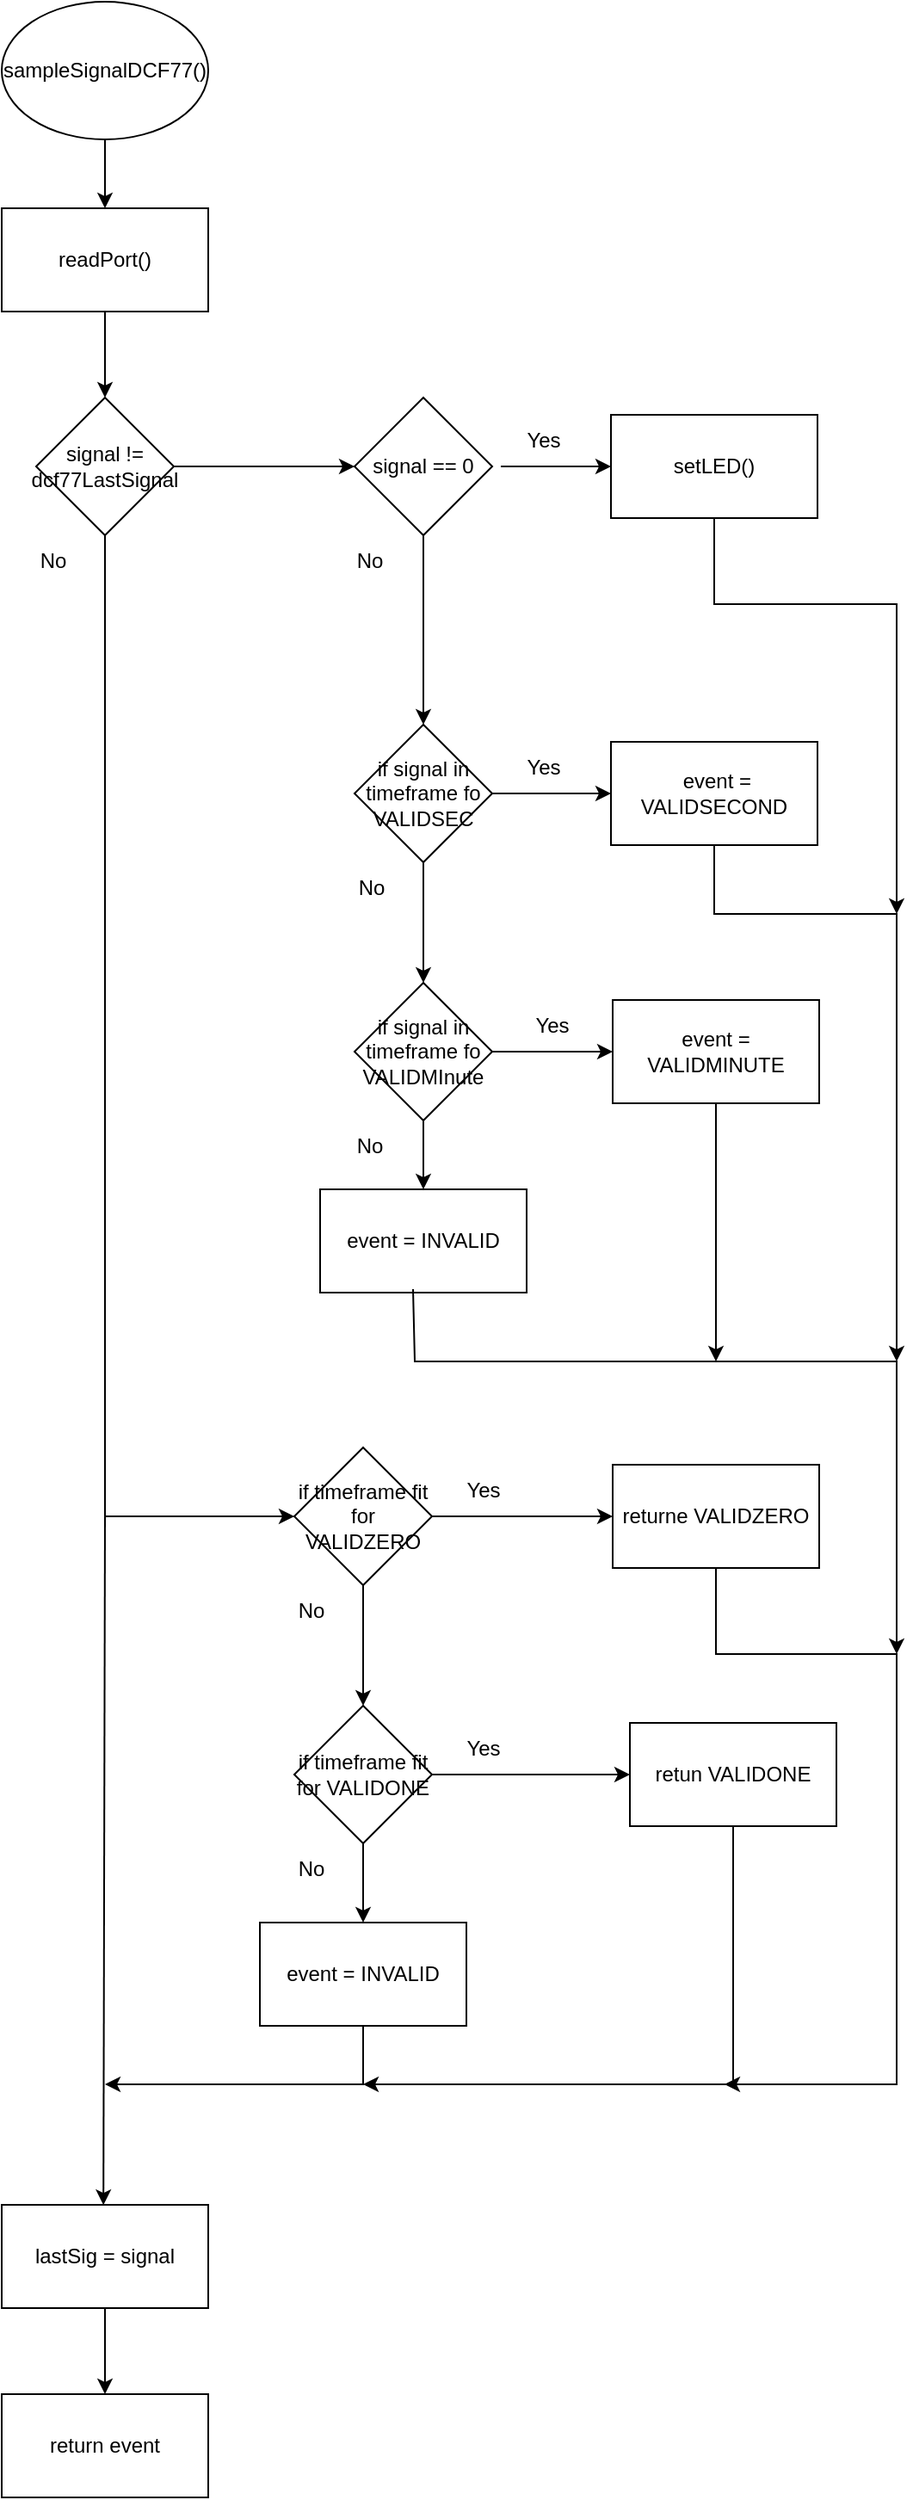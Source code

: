 <mxfile version="27.1.6">
  <diagram name="Seite-1" id="vKhFG0yD0sFM96mjJ53Z">
    <mxGraphModel dx="1375" dy="751" grid="1" gridSize="10" guides="1" tooltips="1" connect="1" arrows="1" fold="1" page="1" pageScale="1" pageWidth="827" pageHeight="1169" math="0" shadow="0">
      <root>
        <mxCell id="0" />
        <mxCell id="1" parent="0" />
        <mxCell id="20T_Re2GiVwvicuBMbkh-154" value="sampleSignalDCF77()" style="ellipse;whiteSpace=wrap;html=1;" parent="1" vertex="1">
          <mxGeometry x="110" y="40" width="120" height="80" as="geometry" />
        </mxCell>
        <mxCell id="20T_Re2GiVwvicuBMbkh-158" value="" style="endArrow=classic;html=1;rounded=0;exitX=0.5;exitY=1;exitDx=0;exitDy=0;entryX=0.5;entryY=0;entryDx=0;entryDy=0;" parent="1" source="20T_Re2GiVwvicuBMbkh-154" edge="1">
          <mxGeometry width="50" height="50" relative="1" as="geometry">
            <mxPoint x="390" y="140" as="sourcePoint" />
            <mxPoint x="170" y="160" as="targetPoint" />
          </mxGeometry>
        </mxCell>
        <mxCell id="Y51w3mguZFX1YrZZVSc8-1" value="" style="edgeStyle=orthogonalEdgeStyle;rounded=0;orthogonalLoop=1;jettySize=auto;html=1;" edge="1" parent="1" source="20T_Re2GiVwvicuBMbkh-161" target="20T_Re2GiVwvicuBMbkh-165">
          <mxGeometry relative="1" as="geometry" />
        </mxCell>
        <mxCell id="20T_Re2GiVwvicuBMbkh-161" value="readPort()" style="rounded=0;whiteSpace=wrap;html=1;" parent="1" vertex="1">
          <mxGeometry x="110" y="160" width="120" height="60" as="geometry" />
        </mxCell>
        <mxCell id="20T_Re2GiVwvicuBMbkh-165" value="signal != dcf77LastSignal" style="rhombus;whiteSpace=wrap;html=1;" parent="1" vertex="1">
          <mxGeometry x="130" y="270" width="80" height="80" as="geometry" />
        </mxCell>
        <mxCell id="20T_Re2GiVwvicuBMbkh-166" value="" style="endArrow=classic;html=1;rounded=0;exitX=1;exitY=0.5;exitDx=0;exitDy=0;" parent="1" source="20T_Re2GiVwvicuBMbkh-165" target="20T_Re2GiVwvicuBMbkh-167" edge="1">
          <mxGeometry width="50" height="50" relative="1" as="geometry">
            <mxPoint x="390" y="280" as="sourcePoint" />
            <mxPoint x="440" y="230" as="targetPoint" />
          </mxGeometry>
        </mxCell>
        <mxCell id="20T_Re2GiVwvicuBMbkh-167" value="signal == 0" style="rhombus;whiteSpace=wrap;html=1;" parent="1" vertex="1">
          <mxGeometry x="315" y="270" width="80" height="80" as="geometry" />
        </mxCell>
        <mxCell id="20T_Re2GiVwvicuBMbkh-168" value="" style="endArrow=classic;html=1;rounded=0;" parent="1" target="20T_Re2GiVwvicuBMbkh-169" edge="1">
          <mxGeometry width="50" height="50" relative="1" as="geometry">
            <mxPoint x="400" y="310" as="sourcePoint" />
            <mxPoint x="500" y="310" as="targetPoint" />
          </mxGeometry>
        </mxCell>
        <mxCell id="20T_Re2GiVwvicuBMbkh-169" value="setLED()" style="rounded=0;whiteSpace=wrap;html=1;" parent="1" vertex="1">
          <mxGeometry x="464" y="280" width="120" height="60" as="geometry" />
        </mxCell>
        <mxCell id="20T_Re2GiVwvicuBMbkh-170" value="" style="endArrow=classic;html=1;rounded=0;exitX=0.5;exitY=1;exitDx=0;exitDy=0;" parent="1" source="20T_Re2GiVwvicuBMbkh-167" target="20T_Re2GiVwvicuBMbkh-171" edge="1">
          <mxGeometry width="50" height="50" relative="1" as="geometry">
            <mxPoint x="390" y="580" as="sourcePoint" />
            <mxPoint x="440" y="530" as="targetPoint" />
          </mxGeometry>
        </mxCell>
        <mxCell id="20T_Re2GiVwvicuBMbkh-171" value="if signal in timeframe fo VALIDSEC" style="rhombus;whiteSpace=wrap;html=1;" parent="1" vertex="1">
          <mxGeometry x="315" y="460" width="80" height="80" as="geometry" />
        </mxCell>
        <mxCell id="20T_Re2GiVwvicuBMbkh-172" value="" style="endArrow=classic;html=1;rounded=0;exitX=1;exitY=0.5;exitDx=0;exitDy=0;" parent="1" source="20T_Re2GiVwvicuBMbkh-171" target="20T_Re2GiVwvicuBMbkh-174" edge="1">
          <mxGeometry width="50" height="50" relative="1" as="geometry">
            <mxPoint x="390" y="580" as="sourcePoint" />
            <mxPoint x="490" y="500" as="targetPoint" />
          </mxGeometry>
        </mxCell>
        <mxCell id="20T_Re2GiVwvicuBMbkh-173" value="" style="endArrow=classic;html=1;rounded=0;exitX=0.5;exitY=1;exitDx=0;exitDy=0;" parent="1" source="20T_Re2GiVwvicuBMbkh-171" target="20T_Re2GiVwvicuBMbkh-175" edge="1">
          <mxGeometry width="50" height="50" relative="1" as="geometry">
            <mxPoint x="390" y="580" as="sourcePoint" />
            <mxPoint x="355" y="610" as="targetPoint" />
          </mxGeometry>
        </mxCell>
        <mxCell id="20T_Re2GiVwvicuBMbkh-174" value="&amp;nbsp;event = VALIDSECOND" style="rounded=0;whiteSpace=wrap;html=1;" parent="1" vertex="1">
          <mxGeometry x="464" y="470" width="120" height="60" as="geometry" />
        </mxCell>
        <mxCell id="20T_Re2GiVwvicuBMbkh-175" value="if signal in timeframe fo VALIDMInute" style="rhombus;whiteSpace=wrap;html=1;" parent="1" vertex="1">
          <mxGeometry x="315" y="610" width="80" height="80" as="geometry" />
        </mxCell>
        <mxCell id="20T_Re2GiVwvicuBMbkh-176" value="" style="endArrow=classic;html=1;rounded=0;exitX=0.5;exitY=1;exitDx=0;exitDy=0;entryX=0.5;entryY=0;entryDx=0;entryDy=0;" parent="1" source="20T_Re2GiVwvicuBMbkh-175" target="20T_Re2GiVwvicuBMbkh-177" edge="1">
          <mxGeometry width="50" height="50" relative="1" as="geometry">
            <mxPoint x="390" y="680" as="sourcePoint" />
            <mxPoint x="355" y="730" as="targetPoint" />
          </mxGeometry>
        </mxCell>
        <mxCell id="20T_Re2GiVwvicuBMbkh-177" value="event = INVALID" style="rounded=0;whiteSpace=wrap;html=1;" parent="1" vertex="1">
          <mxGeometry x="295" y="730" width="120" height="60" as="geometry" />
        </mxCell>
        <mxCell id="20T_Re2GiVwvicuBMbkh-178" value="" style="endArrow=classic;html=1;rounded=0;exitX=1;exitY=0.5;exitDx=0;exitDy=0;" parent="1" source="20T_Re2GiVwvicuBMbkh-175" target="20T_Re2GiVwvicuBMbkh-179" edge="1">
          <mxGeometry width="50" height="50" relative="1" as="geometry">
            <mxPoint x="390" y="680" as="sourcePoint" />
            <mxPoint x="440" y="630" as="targetPoint" />
          </mxGeometry>
        </mxCell>
        <mxCell id="20T_Re2GiVwvicuBMbkh-179" value="event = VALIDMINUTE" style="rounded=0;whiteSpace=wrap;html=1;" parent="1" vertex="1">
          <mxGeometry x="465" y="620" width="120" height="60" as="geometry" />
        </mxCell>
        <mxCell id="20T_Re2GiVwvicuBMbkh-180" value="" style="endArrow=classic;html=1;rounded=0;exitX=0.5;exitY=1;exitDx=0;exitDy=0;entryX=0;entryY=0.5;entryDx=0;entryDy=0;" parent="1" source="20T_Re2GiVwvicuBMbkh-165" target="20T_Re2GiVwvicuBMbkh-181" edge="1">
          <mxGeometry width="50" height="50" relative="1" as="geometry">
            <mxPoint x="390" y="680" as="sourcePoint" />
            <mxPoint x="170" y="880" as="targetPoint" />
            <Array as="points">
              <mxPoint x="170" y="920" />
            </Array>
          </mxGeometry>
        </mxCell>
        <mxCell id="20T_Re2GiVwvicuBMbkh-181" value="if timeframe fit for VALIDZERO" style="rhombus;whiteSpace=wrap;html=1;" parent="1" vertex="1">
          <mxGeometry x="280" y="880" width="80" height="80" as="geometry" />
        </mxCell>
        <mxCell id="20T_Re2GiVwvicuBMbkh-182" value="if timeframe fit for VALIDONE" style="rhombus;whiteSpace=wrap;html=1;" parent="1" vertex="1">
          <mxGeometry x="280" y="1030" width="80" height="80" as="geometry" />
        </mxCell>
        <mxCell id="20T_Re2GiVwvicuBMbkh-183" value="" style="endArrow=classic;html=1;rounded=0;exitX=0.5;exitY=1;exitDx=0;exitDy=0;entryX=0.5;entryY=0;entryDx=0;entryDy=0;" parent="1" source="20T_Re2GiVwvicuBMbkh-181" target="20T_Re2GiVwvicuBMbkh-182" edge="1">
          <mxGeometry width="50" height="50" relative="1" as="geometry">
            <mxPoint x="540" y="980" as="sourcePoint" />
            <mxPoint x="590" y="930" as="targetPoint" />
          </mxGeometry>
        </mxCell>
        <mxCell id="20T_Re2GiVwvicuBMbkh-184" value="" style="endArrow=classic;html=1;rounded=0;exitX=0.5;exitY=1;exitDx=0;exitDy=0;entryX=0.5;entryY=0;entryDx=0;entryDy=0;" parent="1" source="20T_Re2GiVwvicuBMbkh-182" target="20T_Re2GiVwvicuBMbkh-185" edge="1">
          <mxGeometry width="50" height="50" relative="1" as="geometry">
            <mxPoint x="540" y="980" as="sourcePoint" />
            <mxPoint x="320" y="1200" as="targetPoint" />
          </mxGeometry>
        </mxCell>
        <mxCell id="20T_Re2GiVwvicuBMbkh-185" value="event = INVALID" style="rounded=0;whiteSpace=wrap;html=1;" parent="1" vertex="1">
          <mxGeometry x="260" y="1156" width="120" height="60" as="geometry" />
        </mxCell>
        <mxCell id="20T_Re2GiVwvicuBMbkh-186" value="" style="endArrow=classic;html=1;rounded=0;" parent="1" edge="1">
          <mxGeometry width="50" height="50" relative="1" as="geometry">
            <mxPoint x="170" y="920" as="sourcePoint" />
            <mxPoint x="169.091" y="1320.091" as="targetPoint" />
          </mxGeometry>
        </mxCell>
        <mxCell id="20T_Re2GiVwvicuBMbkh-187" value="return event" style="rounded=0;whiteSpace=wrap;html=1;" parent="1" vertex="1">
          <mxGeometry x="110" y="1430" width="120" height="60" as="geometry" />
        </mxCell>
        <mxCell id="20T_Re2GiVwvicuBMbkh-188" value="" style="endArrow=classic;html=1;rounded=0;exitX=1;exitY=0.5;exitDx=0;exitDy=0;" parent="1" source="20T_Re2GiVwvicuBMbkh-181" target="20T_Re2GiVwvicuBMbkh-189" edge="1">
          <mxGeometry width="50" height="50" relative="1" as="geometry">
            <mxPoint x="390" y="990" as="sourcePoint" />
            <mxPoint x="440" y="940" as="targetPoint" />
          </mxGeometry>
        </mxCell>
        <mxCell id="20T_Re2GiVwvicuBMbkh-189" value="returne VALIDZERO" style="rounded=0;whiteSpace=wrap;html=1;" parent="1" vertex="1">
          <mxGeometry x="465" y="890" width="120" height="60" as="geometry" />
        </mxCell>
        <mxCell id="20T_Re2GiVwvicuBMbkh-190" value="" style="endArrow=classic;html=1;rounded=0;exitX=1;exitY=0.5;exitDx=0;exitDy=0;" parent="1" source="20T_Re2GiVwvicuBMbkh-182" target="20T_Re2GiVwvicuBMbkh-191" edge="1">
          <mxGeometry width="50" height="50" relative="1" as="geometry">
            <mxPoint x="390" y="990" as="sourcePoint" />
            <mxPoint x="440" y="940" as="targetPoint" />
          </mxGeometry>
        </mxCell>
        <mxCell id="20T_Re2GiVwvicuBMbkh-191" value="retun VALIDONE" style="rounded=0;whiteSpace=wrap;html=1;" parent="1" vertex="1">
          <mxGeometry x="475" y="1040" width="120" height="60" as="geometry" />
        </mxCell>
        <mxCell id="20T_Re2GiVwvicuBMbkh-192" value="" style="endArrow=classic;html=1;rounded=0;exitX=0.5;exitY=1;exitDx=0;exitDy=0;" parent="1" source="20T_Re2GiVwvicuBMbkh-185" edge="1">
          <mxGeometry width="50" height="50" relative="1" as="geometry">
            <mxPoint x="390" y="1190" as="sourcePoint" />
            <mxPoint x="170" y="1250" as="targetPoint" />
            <Array as="points">
              <mxPoint x="320" y="1250" />
            </Array>
          </mxGeometry>
        </mxCell>
        <mxCell id="20T_Re2GiVwvicuBMbkh-193" value="" style="endArrow=classic;html=1;rounded=0;exitX=0.5;exitY=1;exitDx=0;exitDy=0;" parent="1" source="20T_Re2GiVwvicuBMbkh-191" edge="1">
          <mxGeometry width="50" height="50" relative="1" as="geometry">
            <mxPoint x="390" y="1190" as="sourcePoint" />
            <mxPoint x="320" y="1250" as="targetPoint" />
            <Array as="points">
              <mxPoint x="535" y="1250" />
            </Array>
          </mxGeometry>
        </mxCell>
        <mxCell id="20T_Re2GiVwvicuBMbkh-194" value="" style="endArrow=classic;html=1;rounded=0;exitX=0.5;exitY=1;exitDx=0;exitDy=0;" parent="1" source="20T_Re2GiVwvicuBMbkh-189" edge="1">
          <mxGeometry width="50" height="50" relative="1" as="geometry">
            <mxPoint x="390" y="1190" as="sourcePoint" />
            <mxPoint x="530" y="1250" as="targetPoint" />
            <Array as="points">
              <mxPoint x="525" y="1000" />
              <mxPoint x="630" y="1000" />
              <mxPoint x="630" y="1250" />
            </Array>
          </mxGeometry>
        </mxCell>
        <mxCell id="20T_Re2GiVwvicuBMbkh-195" value="" style="endArrow=classic;html=1;rounded=0;exitX=0.45;exitY=0.967;exitDx=0;exitDy=0;exitPerimeter=0;" parent="1" source="20T_Re2GiVwvicuBMbkh-177" edge="1">
          <mxGeometry width="50" height="50" relative="1" as="geometry">
            <mxPoint x="390" y="890" as="sourcePoint" />
            <mxPoint x="630" y="1000" as="targetPoint" />
            <Array as="points">
              <mxPoint x="350" y="830" />
              <mxPoint x="630" y="830" />
            </Array>
          </mxGeometry>
        </mxCell>
        <mxCell id="20T_Re2GiVwvicuBMbkh-196" value="" style="endArrow=classic;html=1;rounded=0;exitX=0.5;exitY=1;exitDx=0;exitDy=0;" parent="1" source="20T_Re2GiVwvicuBMbkh-179" edge="1">
          <mxGeometry width="50" height="50" relative="1" as="geometry">
            <mxPoint x="390" y="890" as="sourcePoint" />
            <mxPoint x="525" y="830" as="targetPoint" />
          </mxGeometry>
        </mxCell>
        <mxCell id="20T_Re2GiVwvicuBMbkh-197" value="" style="endArrow=classic;html=1;rounded=0;exitX=0.5;exitY=1;exitDx=0;exitDy=0;" parent="1" source="20T_Re2GiVwvicuBMbkh-174" edge="1">
          <mxGeometry width="50" height="50" relative="1" as="geometry">
            <mxPoint x="390" y="890" as="sourcePoint" />
            <mxPoint x="630" y="830" as="targetPoint" />
            <Array as="points">
              <mxPoint x="524" y="570" />
              <mxPoint x="630" y="570" />
            </Array>
          </mxGeometry>
        </mxCell>
        <mxCell id="20T_Re2GiVwvicuBMbkh-198" value="" style="endArrow=classic;html=1;rounded=0;exitX=0.5;exitY=1;exitDx=0;exitDy=0;" parent="1" source="20T_Re2GiVwvicuBMbkh-169" edge="1">
          <mxGeometry width="50" height="50" relative="1" as="geometry">
            <mxPoint x="390" y="390" as="sourcePoint" />
            <mxPoint x="630" y="570" as="targetPoint" />
            <Array as="points">
              <mxPoint x="524" y="390" />
              <mxPoint x="630" y="390" />
            </Array>
          </mxGeometry>
        </mxCell>
        <mxCell id="20T_Re2GiVwvicuBMbkh-199" value="Yes" style="text;html=1;align=center;verticalAlign=middle;whiteSpace=wrap;rounded=0;" parent="1" vertex="1">
          <mxGeometry x="395" y="280" width="60" height="30" as="geometry" />
        </mxCell>
        <mxCell id="20T_Re2GiVwvicuBMbkh-200" value="Yes" style="text;html=1;align=center;verticalAlign=middle;whiteSpace=wrap;rounded=0;" parent="1" vertex="1">
          <mxGeometry x="395" y="470" width="60" height="30" as="geometry" />
        </mxCell>
        <mxCell id="20T_Re2GiVwvicuBMbkh-201" value="Yes" style="text;html=1;align=center;verticalAlign=middle;whiteSpace=wrap;rounded=0;" parent="1" vertex="1">
          <mxGeometry x="400" y="620" width="60" height="30" as="geometry" />
        </mxCell>
        <mxCell id="20T_Re2GiVwvicuBMbkh-202" value="Yes" style="text;html=1;align=center;verticalAlign=middle;whiteSpace=wrap;rounded=0;" parent="1" vertex="1">
          <mxGeometry x="360" y="890" width="60" height="30" as="geometry" />
        </mxCell>
        <mxCell id="20T_Re2GiVwvicuBMbkh-203" value="Yes" style="text;html=1;align=center;verticalAlign=middle;whiteSpace=wrap;rounded=0;" parent="1" vertex="1">
          <mxGeometry x="360" y="1040" width="60" height="30" as="geometry" />
        </mxCell>
        <mxCell id="20T_Re2GiVwvicuBMbkh-204" value="No" style="text;html=1;align=center;verticalAlign=middle;whiteSpace=wrap;rounded=0;" parent="1" vertex="1">
          <mxGeometry x="110" y="350" width="60" height="30" as="geometry" />
        </mxCell>
        <mxCell id="20T_Re2GiVwvicuBMbkh-205" value="No" style="text;html=1;align=center;verticalAlign=middle;whiteSpace=wrap;rounded=0;" parent="1" vertex="1">
          <mxGeometry x="294" y="350" width="60" height="30" as="geometry" />
        </mxCell>
        <mxCell id="20T_Re2GiVwvicuBMbkh-206" value="No" style="text;html=1;align=center;verticalAlign=middle;whiteSpace=wrap;rounded=0;" parent="1" vertex="1">
          <mxGeometry x="295" y="540" width="60" height="30" as="geometry" />
        </mxCell>
        <mxCell id="20T_Re2GiVwvicuBMbkh-207" value="No" style="text;html=1;align=center;verticalAlign=middle;whiteSpace=wrap;rounded=0;" parent="1" vertex="1">
          <mxGeometry x="294" y="690" width="60" height="30" as="geometry" />
        </mxCell>
        <mxCell id="20T_Re2GiVwvicuBMbkh-208" value="No" style="text;html=1;align=center;verticalAlign=middle;whiteSpace=wrap;rounded=0;" parent="1" vertex="1">
          <mxGeometry x="260" y="960" width="60" height="30" as="geometry" />
        </mxCell>
        <mxCell id="20T_Re2GiVwvicuBMbkh-209" value="No" style="text;html=1;align=center;verticalAlign=middle;whiteSpace=wrap;rounded=0;" parent="1" vertex="1">
          <mxGeometry x="260" y="1110" width="60" height="30" as="geometry" />
        </mxCell>
        <mxCell id="20T_Re2GiVwvicuBMbkh-211" value="" style="endArrow=classic;html=1;rounded=0;exitX=0.5;exitY=1;exitDx=0;exitDy=0;" parent="1" source="20T_Re2GiVwvicuBMbkh-213" target="20T_Re2GiVwvicuBMbkh-187" edge="1">
          <mxGeometry width="50" height="50" relative="1" as="geometry">
            <mxPoint x="169" y="1400" as="sourcePoint" />
            <mxPoint x="746" y="1550" as="targetPoint" />
          </mxGeometry>
        </mxCell>
        <mxCell id="20T_Re2GiVwvicuBMbkh-213" value="lastSig = signal" style="rounded=0;whiteSpace=wrap;html=1;" parent="1" vertex="1">
          <mxGeometry x="110" y="1320" width="120" height="60" as="geometry" />
        </mxCell>
      </root>
    </mxGraphModel>
  </diagram>
</mxfile>
